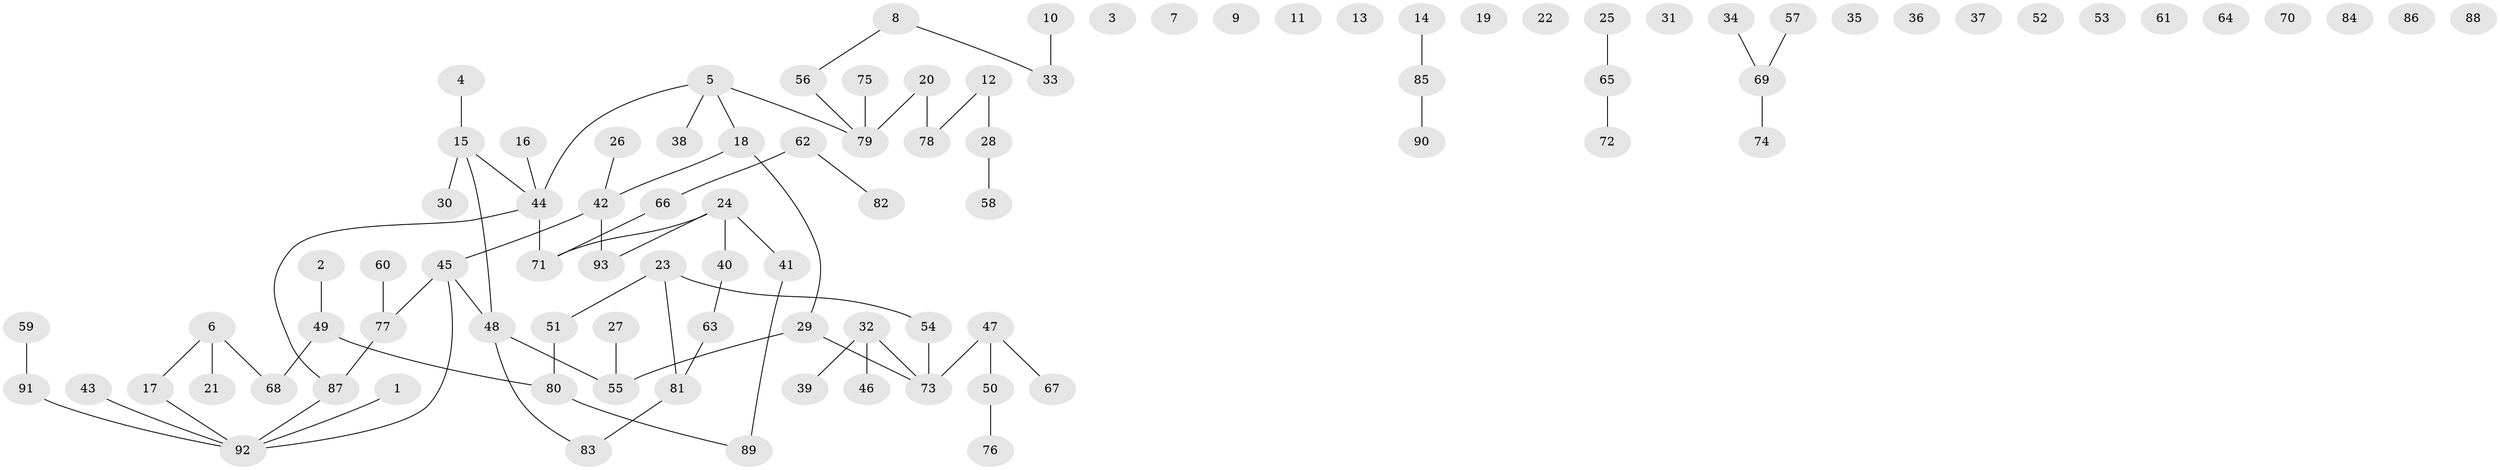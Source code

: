 // Generated by graph-tools (version 1.1) at 2025/13/03/09/25 04:13:03]
// undirected, 93 vertices, 79 edges
graph export_dot {
graph [start="1"]
  node [color=gray90,style=filled];
  1;
  2;
  3;
  4;
  5;
  6;
  7;
  8;
  9;
  10;
  11;
  12;
  13;
  14;
  15;
  16;
  17;
  18;
  19;
  20;
  21;
  22;
  23;
  24;
  25;
  26;
  27;
  28;
  29;
  30;
  31;
  32;
  33;
  34;
  35;
  36;
  37;
  38;
  39;
  40;
  41;
  42;
  43;
  44;
  45;
  46;
  47;
  48;
  49;
  50;
  51;
  52;
  53;
  54;
  55;
  56;
  57;
  58;
  59;
  60;
  61;
  62;
  63;
  64;
  65;
  66;
  67;
  68;
  69;
  70;
  71;
  72;
  73;
  74;
  75;
  76;
  77;
  78;
  79;
  80;
  81;
  82;
  83;
  84;
  85;
  86;
  87;
  88;
  89;
  90;
  91;
  92;
  93;
  1 -- 92;
  2 -- 49;
  4 -- 15;
  5 -- 18;
  5 -- 38;
  5 -- 44;
  5 -- 79;
  6 -- 17;
  6 -- 21;
  6 -- 68;
  8 -- 33;
  8 -- 56;
  10 -- 33;
  12 -- 28;
  12 -- 78;
  14 -- 85;
  15 -- 30;
  15 -- 44;
  15 -- 48;
  16 -- 44;
  17 -- 92;
  18 -- 29;
  18 -- 42;
  20 -- 78;
  20 -- 79;
  23 -- 51;
  23 -- 54;
  23 -- 81;
  24 -- 40;
  24 -- 41;
  24 -- 71;
  24 -- 93;
  25 -- 65;
  26 -- 42;
  27 -- 55;
  28 -- 58;
  29 -- 55;
  29 -- 73;
  32 -- 39;
  32 -- 46;
  32 -- 73;
  34 -- 69;
  40 -- 63;
  41 -- 89;
  42 -- 45;
  42 -- 93;
  43 -- 92;
  44 -- 71;
  44 -- 87;
  45 -- 48;
  45 -- 77;
  45 -- 92;
  47 -- 50;
  47 -- 67;
  47 -- 73;
  48 -- 55;
  48 -- 83;
  49 -- 68;
  49 -- 80;
  50 -- 76;
  51 -- 80;
  54 -- 73;
  56 -- 79;
  57 -- 69;
  59 -- 91;
  60 -- 77;
  62 -- 66;
  62 -- 82;
  63 -- 81;
  65 -- 72;
  66 -- 71;
  69 -- 74;
  75 -- 79;
  77 -- 87;
  80 -- 89;
  81 -- 83;
  85 -- 90;
  87 -- 92;
  91 -- 92;
}
